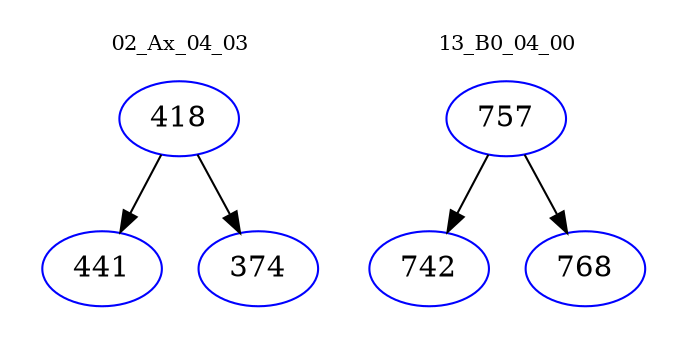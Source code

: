 digraph{
subgraph cluster_0 {
color = white
label = "02_Ax_04_03";
fontsize=10;
T0_418 [label="418", color="blue"]
T0_418 -> T0_441 [color="black"]
T0_441 [label="441", color="blue"]
T0_418 -> T0_374 [color="black"]
T0_374 [label="374", color="blue"]
}
subgraph cluster_1 {
color = white
label = "13_B0_04_00";
fontsize=10;
T1_757 [label="757", color="blue"]
T1_757 -> T1_742 [color="black"]
T1_742 [label="742", color="blue"]
T1_757 -> T1_768 [color="black"]
T1_768 [label="768", color="blue"]
}
}
